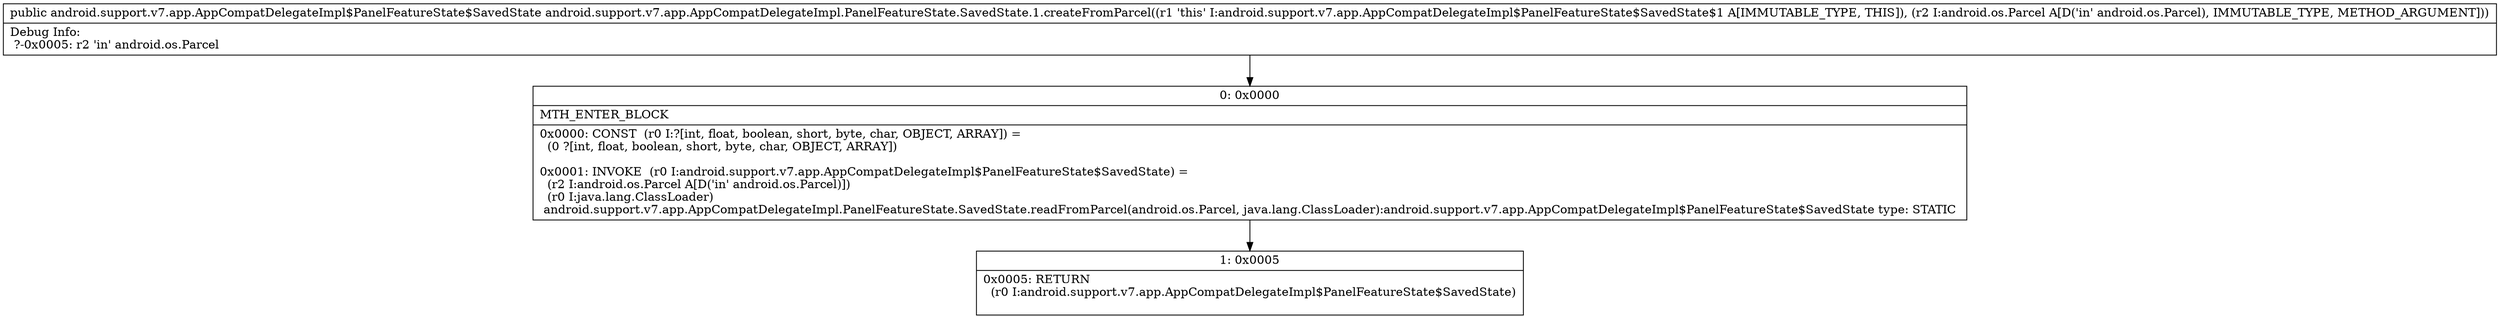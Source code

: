 digraph "CFG forandroid.support.v7.app.AppCompatDelegateImpl.PanelFeatureState.SavedState.1.createFromParcel(Landroid\/os\/Parcel;)Landroid\/support\/v7\/app\/AppCompatDelegateImpl$PanelFeatureState$SavedState;" {
Node_0 [shape=record,label="{0\:\ 0x0000|MTH_ENTER_BLOCK\l|0x0000: CONST  (r0 I:?[int, float, boolean, short, byte, char, OBJECT, ARRAY]) = \l  (0 ?[int, float, boolean, short, byte, char, OBJECT, ARRAY])\l \l0x0001: INVOKE  (r0 I:android.support.v7.app.AppCompatDelegateImpl$PanelFeatureState$SavedState) = \l  (r2 I:android.os.Parcel A[D('in' android.os.Parcel)])\l  (r0 I:java.lang.ClassLoader)\l android.support.v7.app.AppCompatDelegateImpl.PanelFeatureState.SavedState.readFromParcel(android.os.Parcel, java.lang.ClassLoader):android.support.v7.app.AppCompatDelegateImpl$PanelFeatureState$SavedState type: STATIC \l}"];
Node_1 [shape=record,label="{1\:\ 0x0005|0x0005: RETURN  \l  (r0 I:android.support.v7.app.AppCompatDelegateImpl$PanelFeatureState$SavedState)\l \l}"];
MethodNode[shape=record,label="{public android.support.v7.app.AppCompatDelegateImpl$PanelFeatureState$SavedState android.support.v7.app.AppCompatDelegateImpl.PanelFeatureState.SavedState.1.createFromParcel((r1 'this' I:android.support.v7.app.AppCompatDelegateImpl$PanelFeatureState$SavedState$1 A[IMMUTABLE_TYPE, THIS]), (r2 I:android.os.Parcel A[D('in' android.os.Parcel), IMMUTABLE_TYPE, METHOD_ARGUMENT]))  | Debug Info:\l  ?\-0x0005: r2 'in' android.os.Parcel\l}"];
MethodNode -> Node_0;
Node_0 -> Node_1;
}

